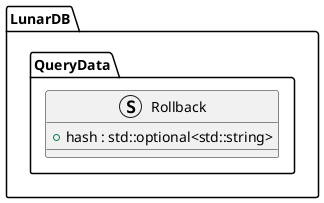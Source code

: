 @startuml Rollback


namespace LunarDB.QueryData {

struct Rollback {
    + hash : std::optional<std::string>
}

}

@enduml
